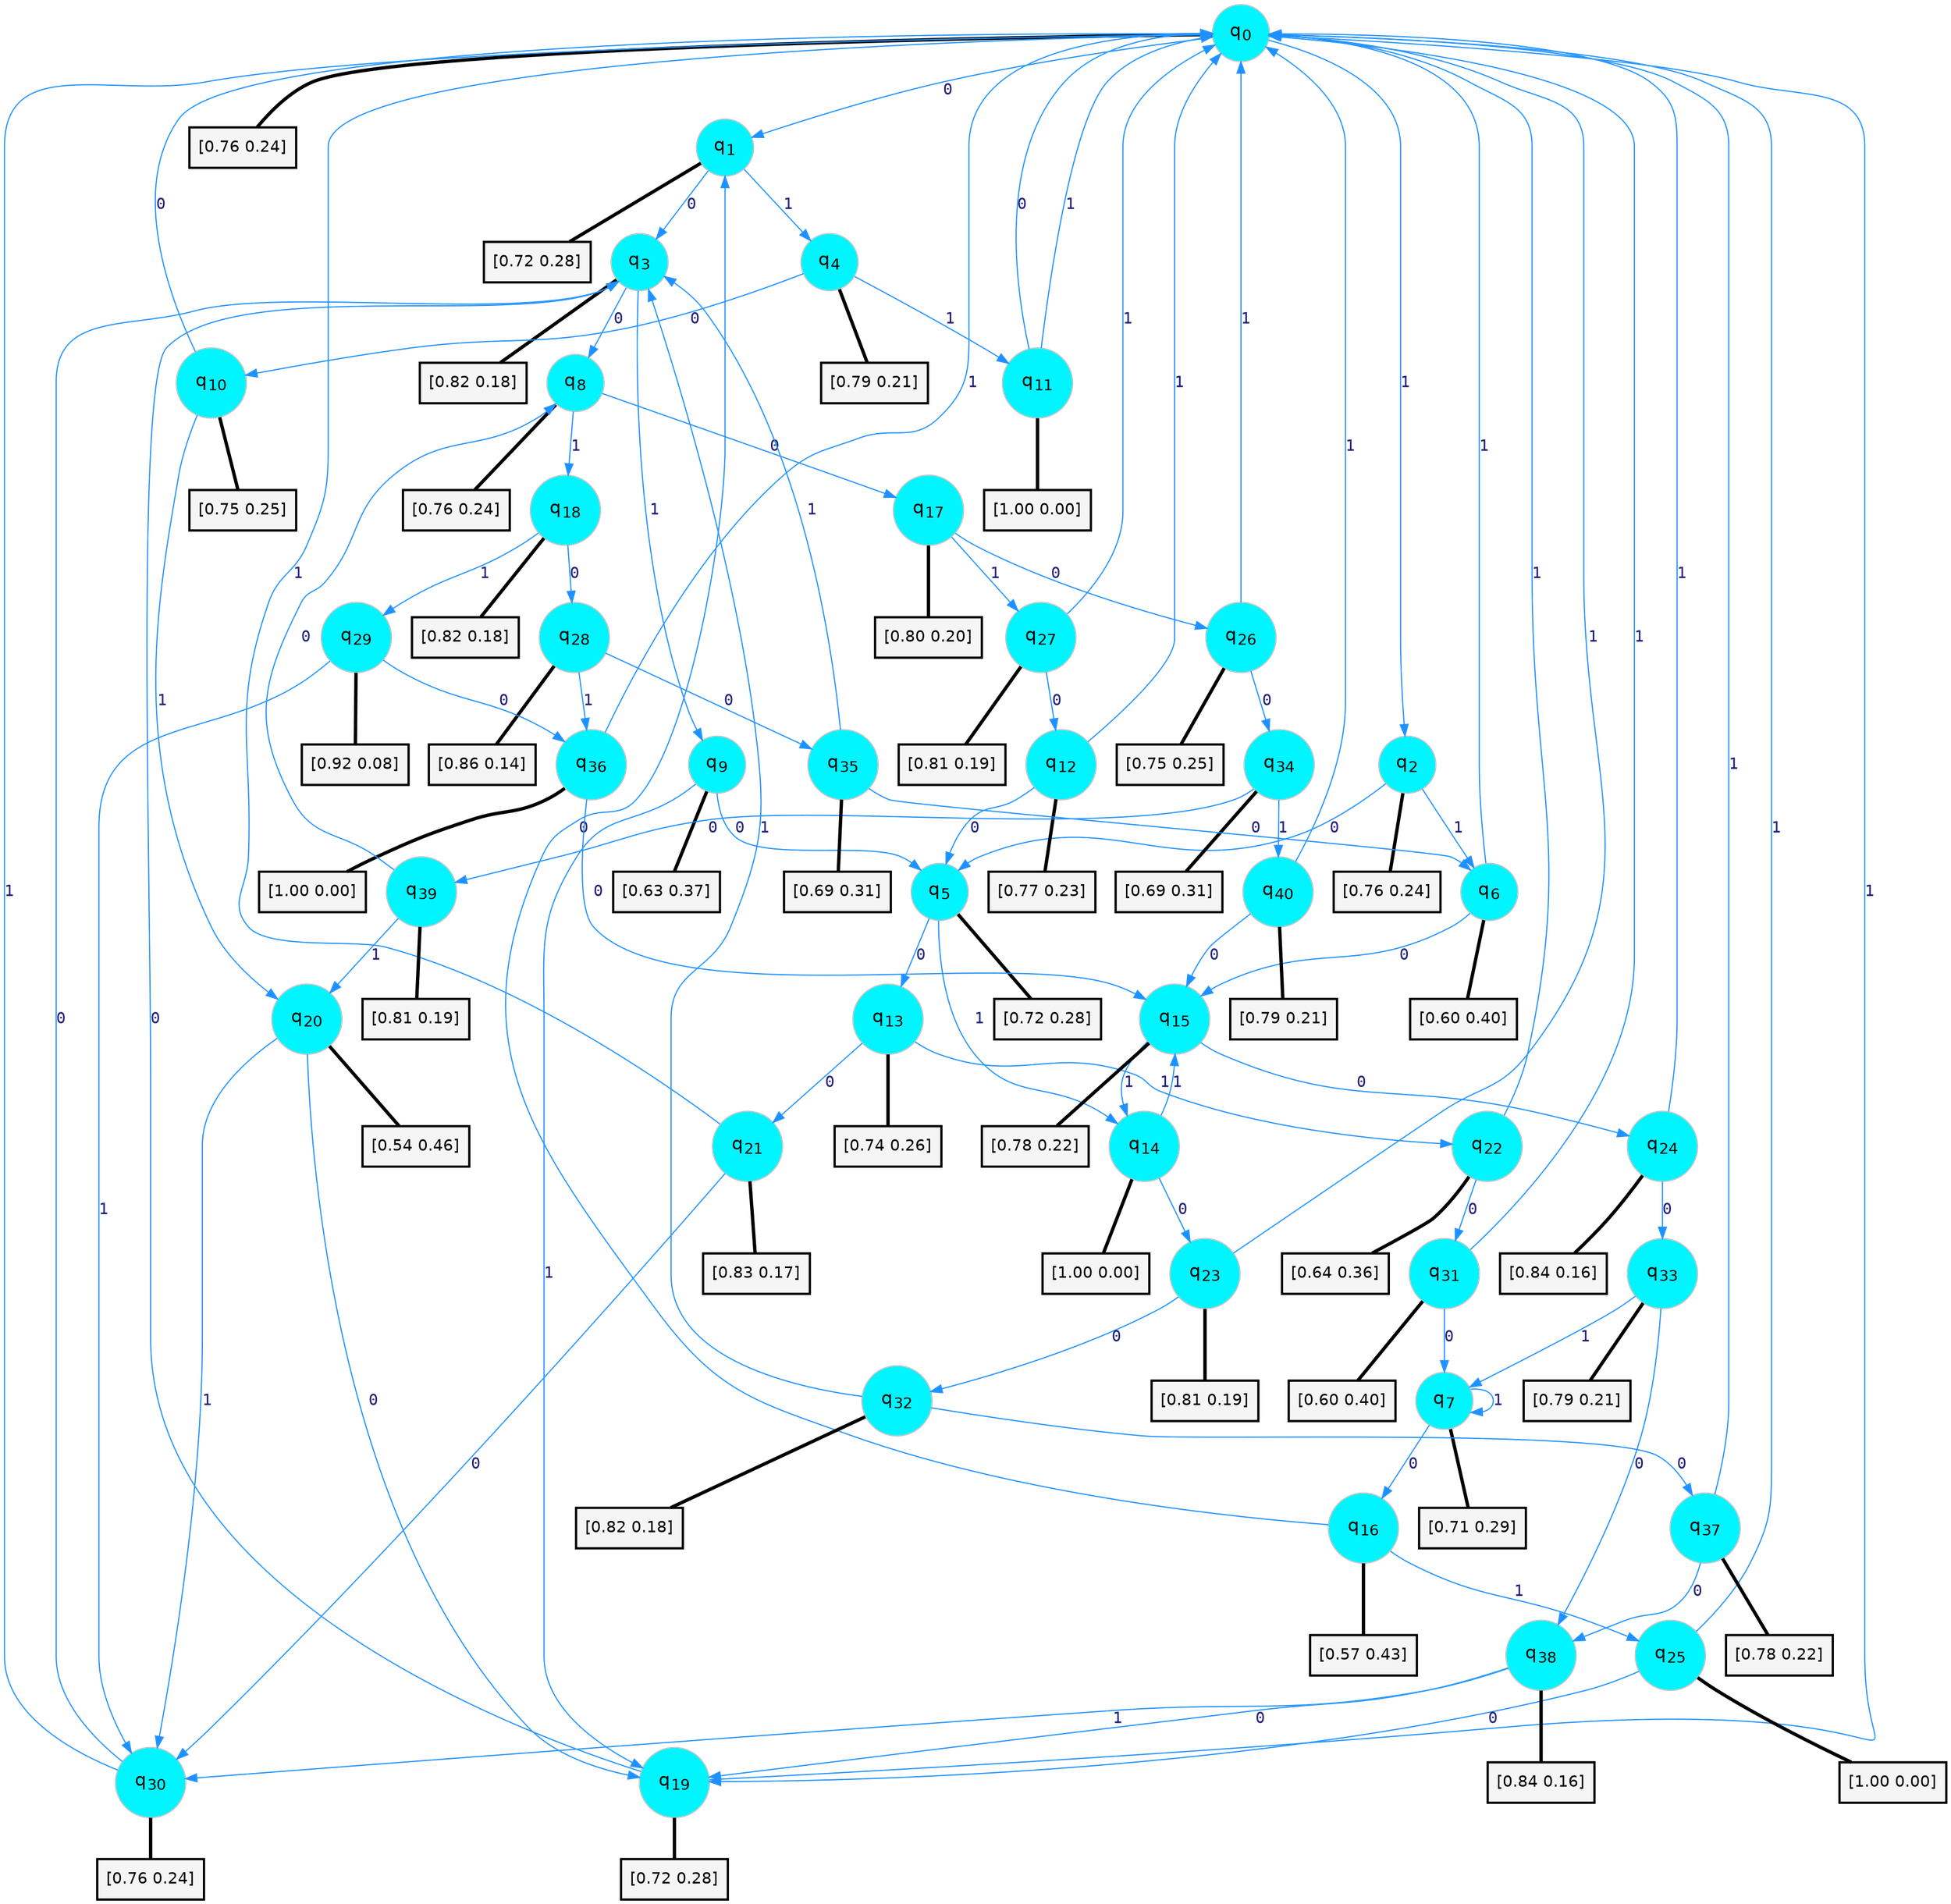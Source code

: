 digraph G {
graph [
bgcolor=transparent, dpi=300, rankdir=TD, size="40,25"];
node [
color=gray, fillcolor=turquoise1, fontcolor=black, fontname=Helvetica, fontsize=16, fontweight=bold, shape=circle, style=filled];
edge [
arrowsize=1, color=dodgerblue1, fontcolor=midnightblue, fontname=courier, fontweight=bold, penwidth=1, style=solid, weight=20];
0[label=<q<SUB>0</SUB>>];
1[label=<q<SUB>1</SUB>>];
2[label=<q<SUB>2</SUB>>];
3[label=<q<SUB>3</SUB>>];
4[label=<q<SUB>4</SUB>>];
5[label=<q<SUB>5</SUB>>];
6[label=<q<SUB>6</SUB>>];
7[label=<q<SUB>7</SUB>>];
8[label=<q<SUB>8</SUB>>];
9[label=<q<SUB>9</SUB>>];
10[label=<q<SUB>10</SUB>>];
11[label=<q<SUB>11</SUB>>];
12[label=<q<SUB>12</SUB>>];
13[label=<q<SUB>13</SUB>>];
14[label=<q<SUB>14</SUB>>];
15[label=<q<SUB>15</SUB>>];
16[label=<q<SUB>16</SUB>>];
17[label=<q<SUB>17</SUB>>];
18[label=<q<SUB>18</SUB>>];
19[label=<q<SUB>19</SUB>>];
20[label=<q<SUB>20</SUB>>];
21[label=<q<SUB>21</SUB>>];
22[label=<q<SUB>22</SUB>>];
23[label=<q<SUB>23</SUB>>];
24[label=<q<SUB>24</SUB>>];
25[label=<q<SUB>25</SUB>>];
26[label=<q<SUB>26</SUB>>];
27[label=<q<SUB>27</SUB>>];
28[label=<q<SUB>28</SUB>>];
29[label=<q<SUB>29</SUB>>];
30[label=<q<SUB>30</SUB>>];
31[label=<q<SUB>31</SUB>>];
32[label=<q<SUB>32</SUB>>];
33[label=<q<SUB>33</SUB>>];
34[label=<q<SUB>34</SUB>>];
35[label=<q<SUB>35</SUB>>];
36[label=<q<SUB>36</SUB>>];
37[label=<q<SUB>37</SUB>>];
38[label=<q<SUB>38</SUB>>];
39[label=<q<SUB>39</SUB>>];
40[label=<q<SUB>40</SUB>>];
41[label="[0.76 0.24]", shape=box,fontcolor=black, fontname=Helvetica, fontsize=14, penwidth=2, fillcolor=whitesmoke,color=black];
42[label="[0.72 0.28]", shape=box,fontcolor=black, fontname=Helvetica, fontsize=14, penwidth=2, fillcolor=whitesmoke,color=black];
43[label="[0.76 0.24]", shape=box,fontcolor=black, fontname=Helvetica, fontsize=14, penwidth=2, fillcolor=whitesmoke,color=black];
44[label="[0.82 0.18]", shape=box,fontcolor=black, fontname=Helvetica, fontsize=14, penwidth=2, fillcolor=whitesmoke,color=black];
45[label="[0.79 0.21]", shape=box,fontcolor=black, fontname=Helvetica, fontsize=14, penwidth=2, fillcolor=whitesmoke,color=black];
46[label="[0.72 0.28]", shape=box,fontcolor=black, fontname=Helvetica, fontsize=14, penwidth=2, fillcolor=whitesmoke,color=black];
47[label="[0.60 0.40]", shape=box,fontcolor=black, fontname=Helvetica, fontsize=14, penwidth=2, fillcolor=whitesmoke,color=black];
48[label="[0.71 0.29]", shape=box,fontcolor=black, fontname=Helvetica, fontsize=14, penwidth=2, fillcolor=whitesmoke,color=black];
49[label="[0.76 0.24]", shape=box,fontcolor=black, fontname=Helvetica, fontsize=14, penwidth=2, fillcolor=whitesmoke,color=black];
50[label="[0.63 0.37]", shape=box,fontcolor=black, fontname=Helvetica, fontsize=14, penwidth=2, fillcolor=whitesmoke,color=black];
51[label="[0.75 0.25]", shape=box,fontcolor=black, fontname=Helvetica, fontsize=14, penwidth=2, fillcolor=whitesmoke,color=black];
52[label="[1.00 0.00]", shape=box,fontcolor=black, fontname=Helvetica, fontsize=14, penwidth=2, fillcolor=whitesmoke,color=black];
53[label="[0.77 0.23]", shape=box,fontcolor=black, fontname=Helvetica, fontsize=14, penwidth=2, fillcolor=whitesmoke,color=black];
54[label="[0.74 0.26]", shape=box,fontcolor=black, fontname=Helvetica, fontsize=14, penwidth=2, fillcolor=whitesmoke,color=black];
55[label="[1.00 0.00]", shape=box,fontcolor=black, fontname=Helvetica, fontsize=14, penwidth=2, fillcolor=whitesmoke,color=black];
56[label="[0.78 0.22]", shape=box,fontcolor=black, fontname=Helvetica, fontsize=14, penwidth=2, fillcolor=whitesmoke,color=black];
57[label="[0.57 0.43]", shape=box,fontcolor=black, fontname=Helvetica, fontsize=14, penwidth=2, fillcolor=whitesmoke,color=black];
58[label="[0.80 0.20]", shape=box,fontcolor=black, fontname=Helvetica, fontsize=14, penwidth=2, fillcolor=whitesmoke,color=black];
59[label="[0.82 0.18]", shape=box,fontcolor=black, fontname=Helvetica, fontsize=14, penwidth=2, fillcolor=whitesmoke,color=black];
60[label="[0.72 0.28]", shape=box,fontcolor=black, fontname=Helvetica, fontsize=14, penwidth=2, fillcolor=whitesmoke,color=black];
61[label="[0.54 0.46]", shape=box,fontcolor=black, fontname=Helvetica, fontsize=14, penwidth=2, fillcolor=whitesmoke,color=black];
62[label="[0.83 0.17]", shape=box,fontcolor=black, fontname=Helvetica, fontsize=14, penwidth=2, fillcolor=whitesmoke,color=black];
63[label="[0.64 0.36]", shape=box,fontcolor=black, fontname=Helvetica, fontsize=14, penwidth=2, fillcolor=whitesmoke,color=black];
64[label="[0.81 0.19]", shape=box,fontcolor=black, fontname=Helvetica, fontsize=14, penwidth=2, fillcolor=whitesmoke,color=black];
65[label="[0.84 0.16]", shape=box,fontcolor=black, fontname=Helvetica, fontsize=14, penwidth=2, fillcolor=whitesmoke,color=black];
66[label="[1.00 0.00]", shape=box,fontcolor=black, fontname=Helvetica, fontsize=14, penwidth=2, fillcolor=whitesmoke,color=black];
67[label="[0.75 0.25]", shape=box,fontcolor=black, fontname=Helvetica, fontsize=14, penwidth=2, fillcolor=whitesmoke,color=black];
68[label="[0.81 0.19]", shape=box,fontcolor=black, fontname=Helvetica, fontsize=14, penwidth=2, fillcolor=whitesmoke,color=black];
69[label="[0.86 0.14]", shape=box,fontcolor=black, fontname=Helvetica, fontsize=14, penwidth=2, fillcolor=whitesmoke,color=black];
70[label="[0.92 0.08]", shape=box,fontcolor=black, fontname=Helvetica, fontsize=14, penwidth=2, fillcolor=whitesmoke,color=black];
71[label="[0.76 0.24]", shape=box,fontcolor=black, fontname=Helvetica, fontsize=14, penwidth=2, fillcolor=whitesmoke,color=black];
72[label="[0.60 0.40]", shape=box,fontcolor=black, fontname=Helvetica, fontsize=14, penwidth=2, fillcolor=whitesmoke,color=black];
73[label="[0.82 0.18]", shape=box,fontcolor=black, fontname=Helvetica, fontsize=14, penwidth=2, fillcolor=whitesmoke,color=black];
74[label="[0.79 0.21]", shape=box,fontcolor=black, fontname=Helvetica, fontsize=14, penwidth=2, fillcolor=whitesmoke,color=black];
75[label="[0.69 0.31]", shape=box,fontcolor=black, fontname=Helvetica, fontsize=14, penwidth=2, fillcolor=whitesmoke,color=black];
76[label="[0.69 0.31]", shape=box,fontcolor=black, fontname=Helvetica, fontsize=14, penwidth=2, fillcolor=whitesmoke,color=black];
77[label="[1.00 0.00]", shape=box,fontcolor=black, fontname=Helvetica, fontsize=14, penwidth=2, fillcolor=whitesmoke,color=black];
78[label="[0.78 0.22]", shape=box,fontcolor=black, fontname=Helvetica, fontsize=14, penwidth=2, fillcolor=whitesmoke,color=black];
79[label="[0.84 0.16]", shape=box,fontcolor=black, fontname=Helvetica, fontsize=14, penwidth=2, fillcolor=whitesmoke,color=black];
80[label="[0.81 0.19]", shape=box,fontcolor=black, fontname=Helvetica, fontsize=14, penwidth=2, fillcolor=whitesmoke,color=black];
81[label="[0.79 0.21]", shape=box,fontcolor=black, fontname=Helvetica, fontsize=14, penwidth=2, fillcolor=whitesmoke,color=black];
0->1 [label=0];
0->2 [label=1];
0->41 [arrowhead=none, penwidth=3,color=black];
1->3 [label=0];
1->4 [label=1];
1->42 [arrowhead=none, penwidth=3,color=black];
2->5 [label=0];
2->6 [label=1];
2->43 [arrowhead=none, penwidth=3,color=black];
3->8 [label=0];
3->9 [label=1];
3->44 [arrowhead=none, penwidth=3,color=black];
4->10 [label=0];
4->11 [label=1];
4->45 [arrowhead=none, penwidth=3,color=black];
5->13 [label=0];
5->14 [label=1];
5->46 [arrowhead=none, penwidth=3,color=black];
6->15 [label=0];
6->0 [label=1];
6->47 [arrowhead=none, penwidth=3,color=black];
7->16 [label=0];
7->7 [label=1];
7->48 [arrowhead=none, penwidth=3,color=black];
8->17 [label=0];
8->18 [label=1];
8->49 [arrowhead=none, penwidth=3,color=black];
9->5 [label=0];
9->19 [label=1];
9->50 [arrowhead=none, penwidth=3,color=black];
10->0 [label=0];
10->20 [label=1];
10->51 [arrowhead=none, penwidth=3,color=black];
11->0 [label=0];
11->0 [label=1];
11->52 [arrowhead=none, penwidth=3,color=black];
12->5 [label=0];
12->0 [label=1];
12->53 [arrowhead=none, penwidth=3,color=black];
13->21 [label=0];
13->22 [label=1];
13->54 [arrowhead=none, penwidth=3,color=black];
14->23 [label=0];
14->15 [label=1];
14->55 [arrowhead=none, penwidth=3,color=black];
15->24 [label=0];
15->14 [label=1];
15->56 [arrowhead=none, penwidth=3,color=black];
16->1 [label=0];
16->25 [label=1];
16->57 [arrowhead=none, penwidth=3,color=black];
17->26 [label=0];
17->27 [label=1];
17->58 [arrowhead=none, penwidth=3,color=black];
18->28 [label=0];
18->29 [label=1];
18->59 [arrowhead=none, penwidth=3,color=black];
19->3 [label=0];
19->0 [label=1];
19->60 [arrowhead=none, penwidth=3,color=black];
20->19 [label=0];
20->30 [label=1];
20->61 [arrowhead=none, penwidth=3,color=black];
21->30 [label=0];
21->0 [label=1];
21->62 [arrowhead=none, penwidth=3,color=black];
22->31 [label=0];
22->0 [label=1];
22->63 [arrowhead=none, penwidth=3,color=black];
23->32 [label=0];
23->0 [label=1];
23->64 [arrowhead=none, penwidth=3,color=black];
24->33 [label=0];
24->0 [label=1];
24->65 [arrowhead=none, penwidth=3,color=black];
25->19 [label=0];
25->0 [label=1];
25->66 [arrowhead=none, penwidth=3,color=black];
26->34 [label=0];
26->0 [label=1];
26->67 [arrowhead=none, penwidth=3,color=black];
27->12 [label=0];
27->0 [label=1];
27->68 [arrowhead=none, penwidth=3,color=black];
28->35 [label=0];
28->36 [label=1];
28->69 [arrowhead=none, penwidth=3,color=black];
29->36 [label=0];
29->30 [label=1];
29->70 [arrowhead=none, penwidth=3,color=black];
30->3 [label=0];
30->0 [label=1];
30->71 [arrowhead=none, penwidth=3,color=black];
31->7 [label=0];
31->0 [label=1];
31->72 [arrowhead=none, penwidth=3,color=black];
32->37 [label=0];
32->3 [label=1];
32->73 [arrowhead=none, penwidth=3,color=black];
33->38 [label=0];
33->7 [label=1];
33->74 [arrowhead=none, penwidth=3,color=black];
34->39 [label=0];
34->40 [label=1];
34->75 [arrowhead=none, penwidth=3,color=black];
35->6 [label=0];
35->3 [label=1];
35->76 [arrowhead=none, penwidth=3,color=black];
36->15 [label=0];
36->0 [label=1];
36->77 [arrowhead=none, penwidth=3,color=black];
37->38 [label=0];
37->0 [label=1];
37->78 [arrowhead=none, penwidth=3,color=black];
38->19 [label=0];
38->30 [label=1];
38->79 [arrowhead=none, penwidth=3,color=black];
39->8 [label=0];
39->20 [label=1];
39->80 [arrowhead=none, penwidth=3,color=black];
40->15 [label=0];
40->0 [label=1];
40->81 [arrowhead=none, penwidth=3,color=black];
}
